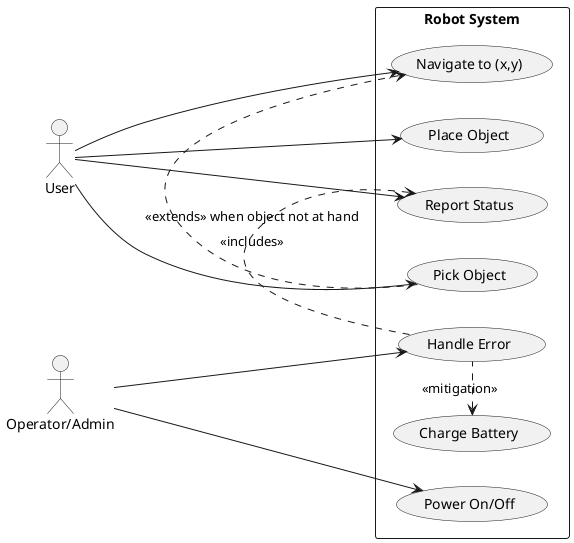 @startuml
left to right direction
actor User
actor "Operator/Admin" as Admin
rectangle "Robot System" {
  usecase "Power On/Off" as UC_Power
  usecase "Navigate to (x,y)" as UC_Nav
  usecase "Pick Object" as UC_Pick
  usecase "Place Object" as UC_Place
  usecase "Report Status" as UC_Status
  usecase "Handle Error" as UC_Error
  usecase "Charge Battery" as UC_Charge
}

User --> UC_Nav
User --> UC_Pick
User --> UC_Place
User --> UC_Status
Admin --> UC_Power
Admin --> UC_Error
UC_Error .> UC_Status : <<includes>>
UC_Pick .> UC_Nav : <<extends>> when object not at hand
UC_Charge <. UC_Error : <<mitigation>>
@enduml
